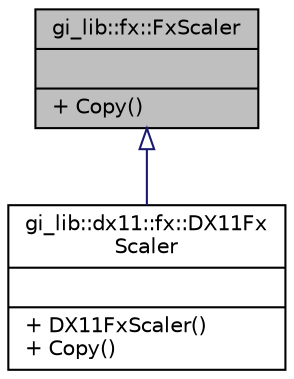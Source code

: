 digraph "gi_lib::fx::FxScaler"
{
  edge [fontname="Helvetica",fontsize="10",labelfontname="Helvetica",labelfontsize="10"];
  node [fontname="Helvetica",fontsize="10",shape=record];
  Node1 [label="{gi_lib::fx::FxScaler\n||+ Copy()\l}",height=0.2,width=0.4,color="black", fillcolor="grey75", style="filled", fontcolor="black"];
  Node1 -> Node2 [dir="back",color="midnightblue",fontsize="10",style="solid",arrowtail="onormal",fontname="Helvetica"];
  Node2 [label="{gi_lib::dx11::fx::DX11Fx\lScaler\n||+ DX11FxScaler()\l+ Copy()\l}",height=0.2,width=0.4,color="black", fillcolor="white", style="filled",URL="$classgi__lib_1_1dx11_1_1fx_1_1_d_x11_fx_scaler.html",tooltip="Shader used to scale a source texture onto a render target. "];
}
